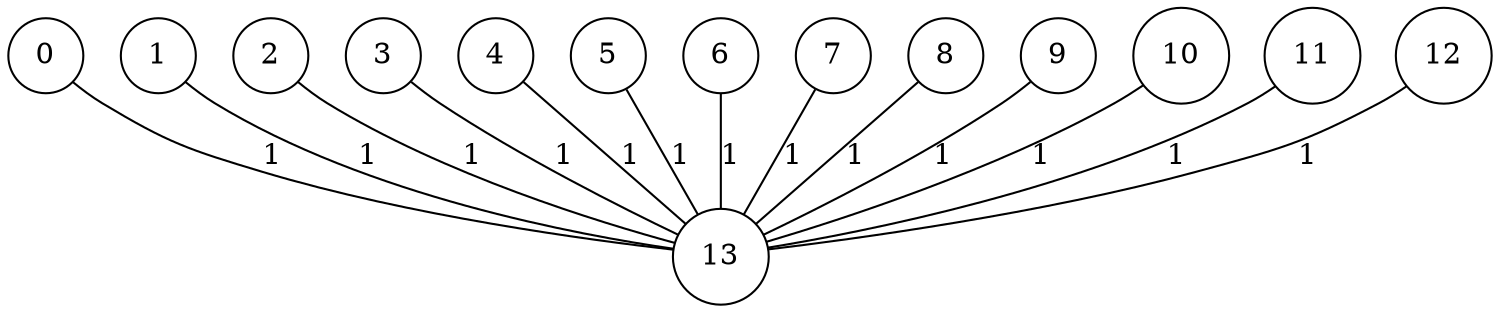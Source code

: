graph qubit_interaction_graph {
    node [shape=circle];
    0 -- 13 [label=1];
    1 -- 13 [label=1];
    2 -- 13 [label=1];
    3 -- 13 [label=1];
    4 -- 13 [label=1];
    5 -- 13 [label=1];
    6 -- 13 [label=1];
    7 -- 13 [label=1];
    8 -- 13 [label=1];
    9 -- 13 [label=1];
    10 -- 13 [label=1];
    11 -- 13 [label=1];
    12 -- 13 [label=1];
}